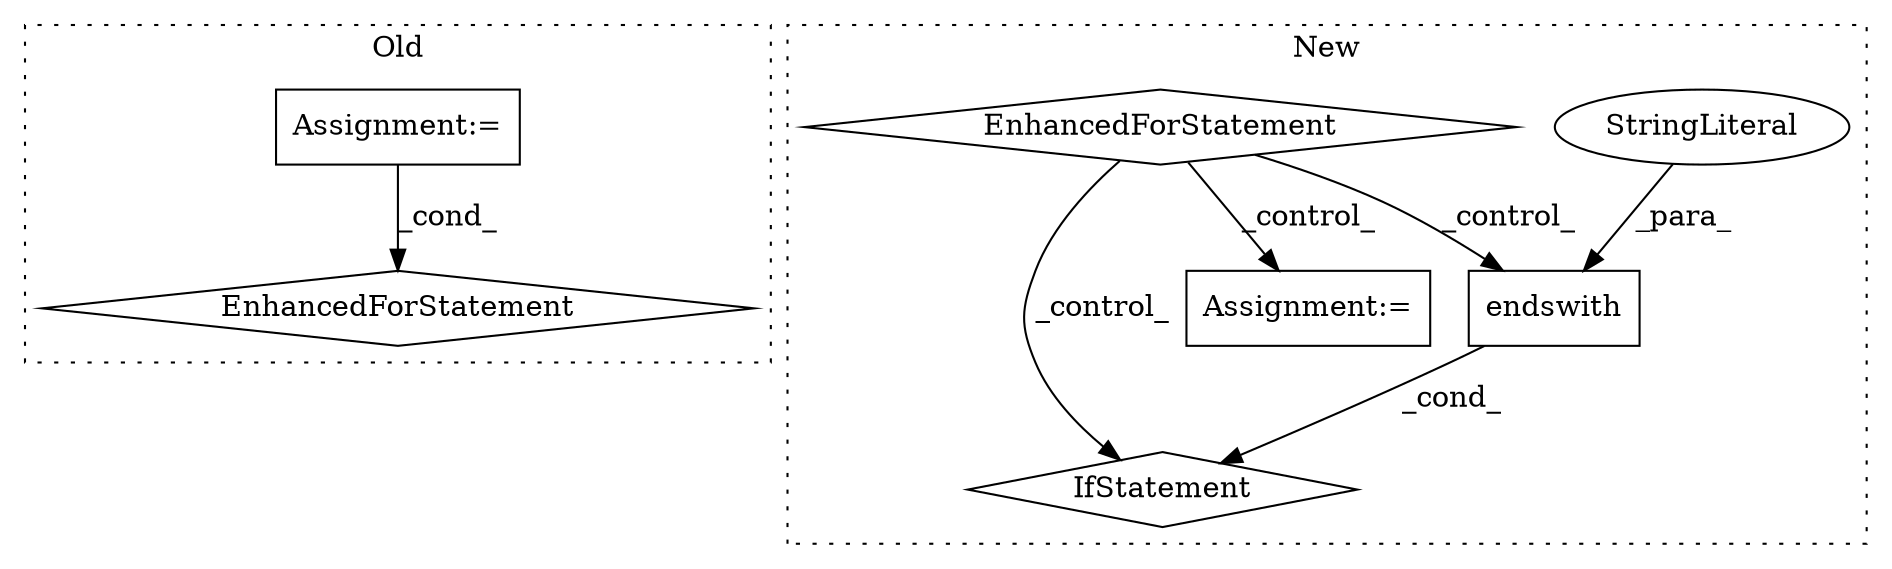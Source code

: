 digraph G {
subgraph cluster0 {
1 [label="EnhancedForStatement" a="70" s="2373,2542" l="53,-4" shape="diamond"];
4 [label="Assignment:=" a="7" s="2373,2542" l="53,-4" shape="box"];
label = "Old";
style="dotted";
}
subgraph cluster1 {
2 [label="endswith" a="32" s="2821,2840" l="9,1" shape="box"];
3 [label="StringLiteral" a="45" s="2830" l="10" shape="ellipse"];
5 [label="IfStatement" a="25" s="2812,2841" l="4,2" shape="diamond"];
6 [label="EnhancedForStatement" a="70" s="2478,2545" l="53,2" shape="diamond"];
7 [label="Assignment:=" a="7" s="2588" l="1" shape="box"];
label = "New";
style="dotted";
}
2 -> 5 [label="_cond_"];
3 -> 2 [label="_para_"];
4 -> 1 [label="_cond_"];
6 -> 5 [label="_control_"];
6 -> 2 [label="_control_"];
6 -> 7 [label="_control_"];
}